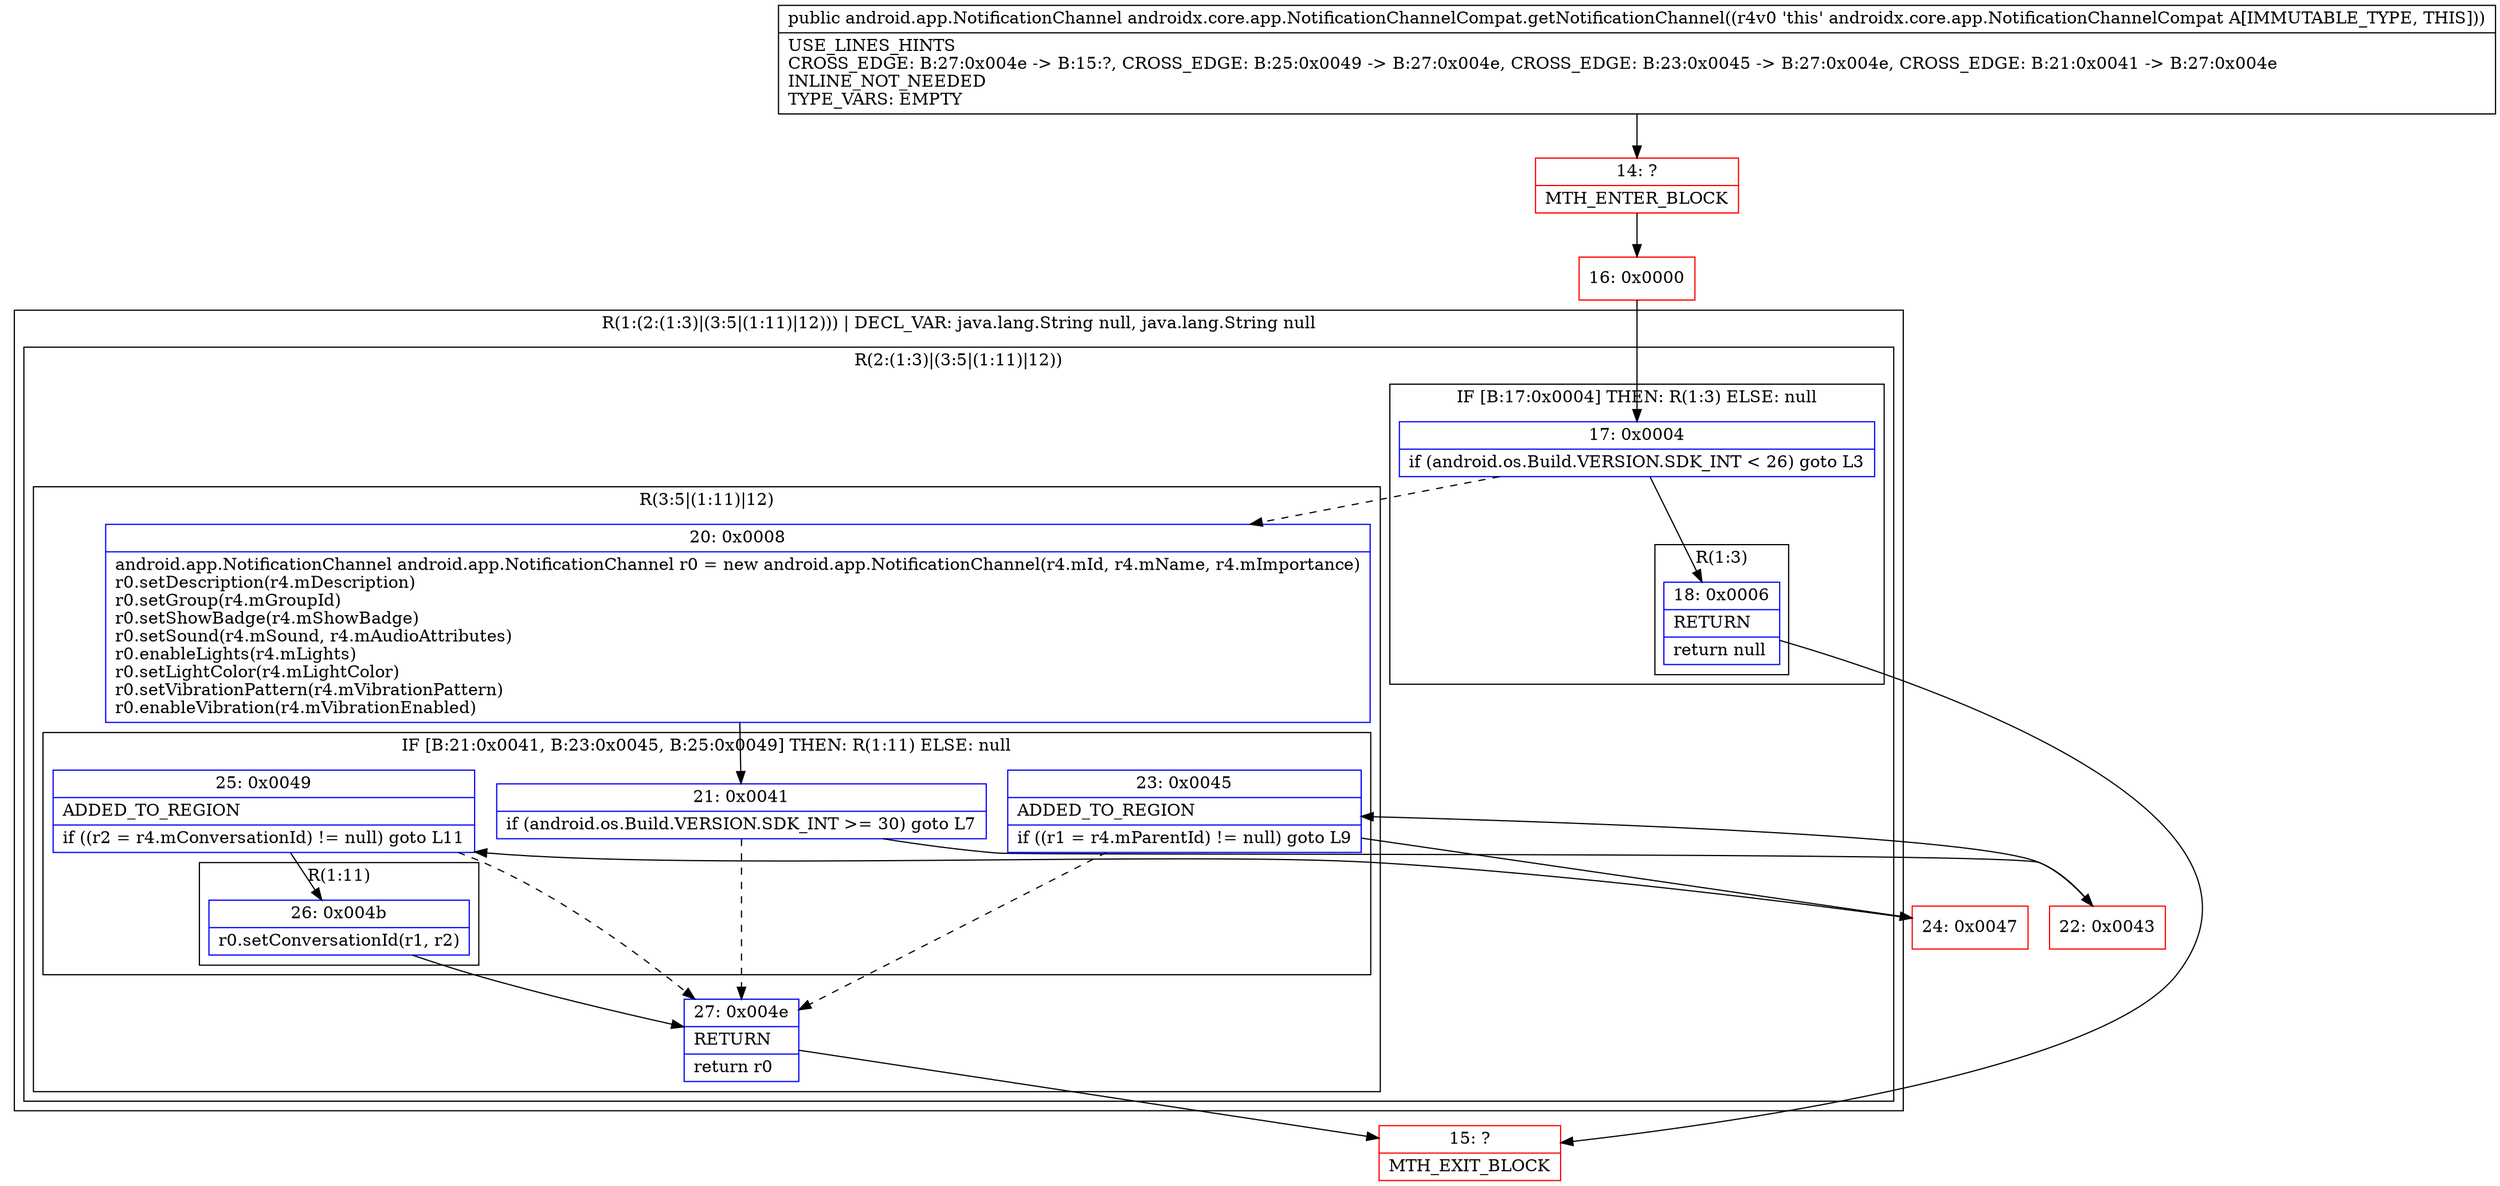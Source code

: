 digraph "CFG forandroidx.core.app.NotificationChannelCompat.getNotificationChannel()Landroid\/app\/NotificationChannel;" {
subgraph cluster_Region_1893167566 {
label = "R(1:(2:(1:3)|(3:5|(1:11)|12))) | DECL_VAR: java.lang.String null, java.lang.String null\l";
node [shape=record,color=blue];
subgraph cluster_Region_446583601 {
label = "R(2:(1:3)|(3:5|(1:11)|12))";
node [shape=record,color=blue];
subgraph cluster_IfRegion_163311766 {
label = "IF [B:17:0x0004] THEN: R(1:3) ELSE: null";
node [shape=record,color=blue];
Node_17 [shape=record,label="{17\:\ 0x0004|if (android.os.Build.VERSION.SDK_INT \< 26) goto L3\l}"];
subgraph cluster_Region_1064559763 {
label = "R(1:3)";
node [shape=record,color=blue];
Node_18 [shape=record,label="{18\:\ 0x0006|RETURN\l|return null\l}"];
}
}
subgraph cluster_Region_1095989149 {
label = "R(3:5|(1:11)|12)";
node [shape=record,color=blue];
Node_20 [shape=record,label="{20\:\ 0x0008|android.app.NotificationChannel android.app.NotificationChannel r0 = new android.app.NotificationChannel(r4.mId, r4.mName, r4.mImportance)\lr0.setDescription(r4.mDescription)\lr0.setGroup(r4.mGroupId)\lr0.setShowBadge(r4.mShowBadge)\lr0.setSound(r4.mSound, r4.mAudioAttributes)\lr0.enableLights(r4.mLights)\lr0.setLightColor(r4.mLightColor)\lr0.setVibrationPattern(r4.mVibrationPattern)\lr0.enableVibration(r4.mVibrationEnabled)\l}"];
subgraph cluster_IfRegion_1952558002 {
label = "IF [B:21:0x0041, B:23:0x0045, B:25:0x0049] THEN: R(1:11) ELSE: null";
node [shape=record,color=blue];
Node_21 [shape=record,label="{21\:\ 0x0041|if (android.os.Build.VERSION.SDK_INT \>= 30) goto L7\l}"];
Node_23 [shape=record,label="{23\:\ 0x0045|ADDED_TO_REGION\l|if ((r1 = r4.mParentId) != null) goto L9\l}"];
Node_25 [shape=record,label="{25\:\ 0x0049|ADDED_TO_REGION\l|if ((r2 = r4.mConversationId) != null) goto L11\l}"];
subgraph cluster_Region_1924733788 {
label = "R(1:11)";
node [shape=record,color=blue];
Node_26 [shape=record,label="{26\:\ 0x004b|r0.setConversationId(r1, r2)\l}"];
}
}
Node_27 [shape=record,label="{27\:\ 0x004e|RETURN\l|return r0\l}"];
}
}
}
Node_14 [shape=record,color=red,label="{14\:\ ?|MTH_ENTER_BLOCK\l}"];
Node_16 [shape=record,color=red,label="{16\:\ 0x0000}"];
Node_15 [shape=record,color=red,label="{15\:\ ?|MTH_EXIT_BLOCK\l}"];
Node_22 [shape=record,color=red,label="{22\:\ 0x0043}"];
Node_24 [shape=record,color=red,label="{24\:\ 0x0047}"];
MethodNode[shape=record,label="{public android.app.NotificationChannel androidx.core.app.NotificationChannelCompat.getNotificationChannel((r4v0 'this' androidx.core.app.NotificationChannelCompat A[IMMUTABLE_TYPE, THIS]))  | USE_LINES_HINTS\lCROSS_EDGE: B:27:0x004e \-\> B:15:?, CROSS_EDGE: B:25:0x0049 \-\> B:27:0x004e, CROSS_EDGE: B:23:0x0045 \-\> B:27:0x004e, CROSS_EDGE: B:21:0x0041 \-\> B:27:0x004e\lINLINE_NOT_NEEDED\lTYPE_VARS: EMPTY\l}"];
MethodNode -> Node_14;Node_17 -> Node_18;
Node_17 -> Node_20[style=dashed];
Node_18 -> Node_15;
Node_20 -> Node_21;
Node_21 -> Node_22;
Node_21 -> Node_27[style=dashed];
Node_23 -> Node_24;
Node_23 -> Node_27[style=dashed];
Node_25 -> Node_26;
Node_25 -> Node_27[style=dashed];
Node_26 -> Node_27;
Node_27 -> Node_15;
Node_14 -> Node_16;
Node_16 -> Node_17;
Node_22 -> Node_23;
Node_24 -> Node_25;
}

